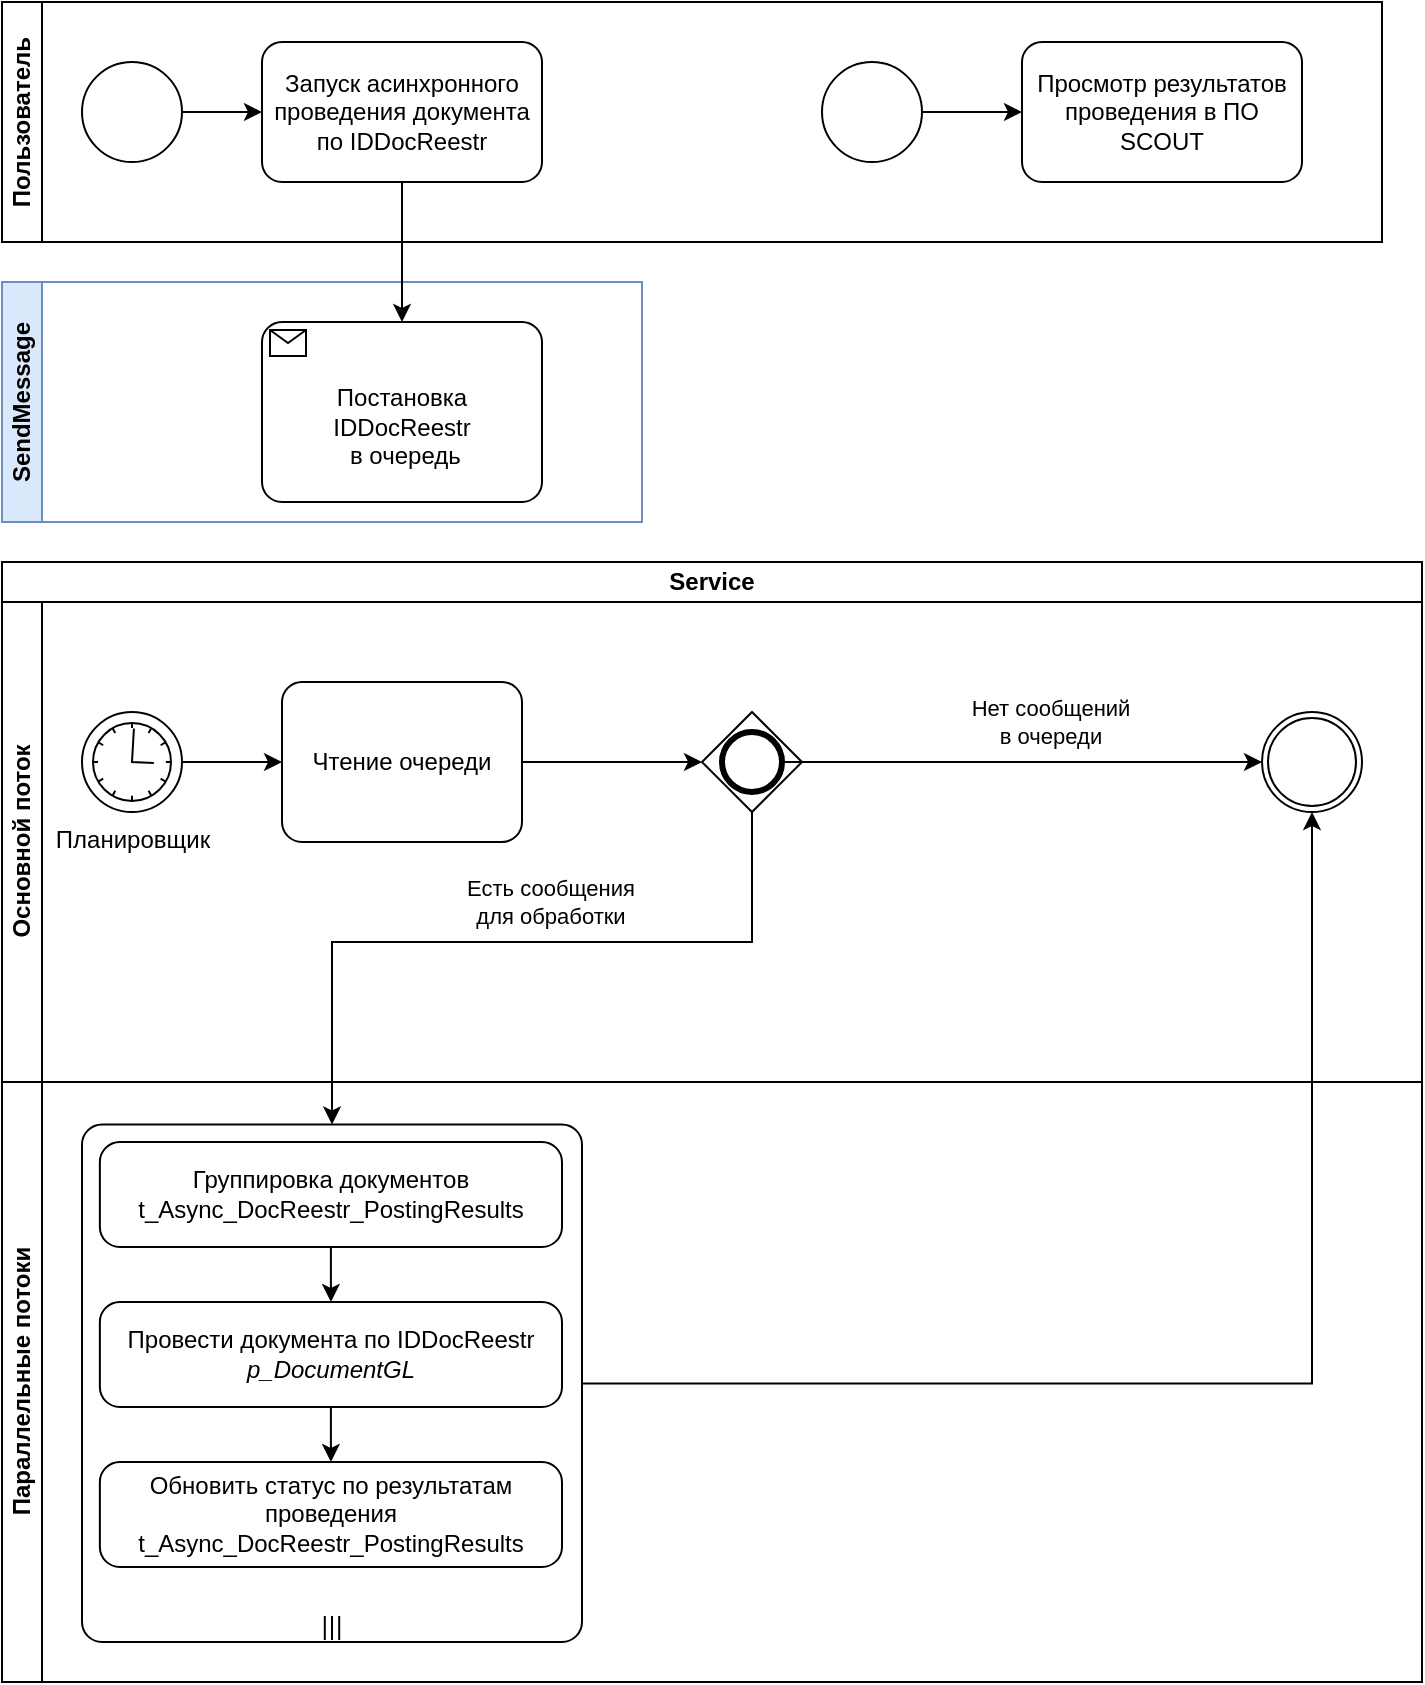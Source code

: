 <mxfile version="21.6.2" type="github" pages="2">
  <diagram id="NW82Yb8lo8uIPGSzrrqR" name="Stand alone system service">
    <mxGraphModel dx="1195" dy="663" grid="1" gridSize="10" guides="1" tooltips="1" connect="1" arrows="1" fold="1" page="1" pageScale="1" pageWidth="850" pageHeight="1100" math="0" shadow="0">
      <root>
        <mxCell id="0" />
        <mxCell id="1" parent="0" />
        <mxCell id="TpWDd9Q6oJiw9YrBC5TO-1" value="Пользователь" style="swimlane;startSize=20;horizontal=0;html=1;whiteSpace=wrap;" vertex="1" parent="1">
          <mxGeometry x="40" y="40" width="690" height="120" as="geometry" />
        </mxCell>
        <mxCell id="TpWDd9Q6oJiw9YrBC5TO-2" value="" style="points=[[0.145,0.145,0],[0.5,0,0],[0.855,0.145,0],[1,0.5,0],[0.855,0.855,0],[0.5,1,0],[0.145,0.855,0],[0,0.5,0]];shape=mxgraph.bpmn.event;html=1;verticalLabelPosition=bottom;labelBackgroundColor=#ffffff;verticalAlign=top;align=center;perimeter=ellipsePerimeter;outlineConnect=0;aspect=fixed;outline=standard;symbol=general;" vertex="1" parent="TpWDd9Q6oJiw9YrBC5TO-1">
          <mxGeometry x="40" y="30" width="50" height="50" as="geometry" />
        </mxCell>
        <mxCell id="TpWDd9Q6oJiw9YrBC5TO-3" value="Запуск асинхронного проведения документа&lt;br&gt;по IDDocReestr" style="points=[[0.25,0,0],[0.5,0,0],[0.75,0,0],[1,0.25,0],[1,0.5,0],[1,0.75,0],[0.75,1,0],[0.5,1,0],[0.25,1,0],[0,0.75,0],[0,0.5,0],[0,0.25,0]];shape=mxgraph.bpmn.task;whiteSpace=wrap;rectStyle=rounded;size=10;html=1;container=1;expand=0;collapsible=0;taskMarker=abstract;" vertex="1" parent="TpWDd9Q6oJiw9YrBC5TO-1">
          <mxGeometry x="130" y="20" width="140" height="70" as="geometry" />
        </mxCell>
        <mxCell id="TpWDd9Q6oJiw9YrBC5TO-4" style="edgeStyle=orthogonalEdgeStyle;rounded=0;orthogonalLoop=1;jettySize=auto;html=1;entryX=0;entryY=0.5;entryDx=0;entryDy=0;entryPerimeter=0;" edge="1" parent="TpWDd9Q6oJiw9YrBC5TO-1" source="TpWDd9Q6oJiw9YrBC5TO-2" target="TpWDd9Q6oJiw9YrBC5TO-3">
          <mxGeometry relative="1" as="geometry" />
        </mxCell>
        <mxCell id="TpWDd9Q6oJiw9YrBC5TO-5" style="edgeStyle=orthogonalEdgeStyle;rounded=0;orthogonalLoop=1;jettySize=auto;html=1;" edge="1" parent="TpWDd9Q6oJiw9YrBC5TO-1" source="TpWDd9Q6oJiw9YrBC5TO-6" target="TpWDd9Q6oJiw9YrBC5TO-7">
          <mxGeometry relative="1" as="geometry" />
        </mxCell>
        <mxCell id="TpWDd9Q6oJiw9YrBC5TO-6" value="" style="points=[[0.145,0.145,0],[0.5,0,0],[0.855,0.145,0],[1,0.5,0],[0.855,0.855,0],[0.5,1,0],[0.145,0.855,0],[0,0.5,0]];shape=mxgraph.bpmn.event;html=1;verticalLabelPosition=bottom;labelBackgroundColor=#ffffff;verticalAlign=top;align=center;perimeter=ellipsePerimeter;outlineConnect=0;aspect=fixed;outline=standard;symbol=general;" vertex="1" parent="TpWDd9Q6oJiw9YrBC5TO-1">
          <mxGeometry x="410" y="30" width="50" height="50" as="geometry" />
        </mxCell>
        <mxCell id="TpWDd9Q6oJiw9YrBC5TO-7" value="Просмотр результатов проведения в ПО SCOUT" style="points=[[0.25,0,0],[0.5,0,0],[0.75,0,0],[1,0.25,0],[1,0.5,0],[1,0.75,0],[0.75,1,0],[0.5,1,0],[0.25,1,0],[0,0.75,0],[0,0.5,0],[0,0.25,0]];shape=mxgraph.bpmn.task;whiteSpace=wrap;rectStyle=rounded;size=10;html=1;container=1;expand=0;collapsible=0;taskMarker=abstract;" vertex="1" parent="TpWDd9Q6oJiw9YrBC5TO-1">
          <mxGeometry x="510" y="20" width="140" height="70" as="geometry" />
        </mxCell>
        <mxCell id="TpWDd9Q6oJiw9YrBC5TO-8" value="SendMessage" style="swimlane;startSize=20;horizontal=0;html=1;whiteSpace=wrap;fillColor=#dae8fc;strokeColor=#6c8ebf;" vertex="1" parent="1">
          <mxGeometry x="40" y="180" width="320" height="120" as="geometry" />
        </mxCell>
        <mxCell id="TpWDd9Q6oJiw9YrBC5TO-9" value="&lt;br&gt;Постановка&lt;br&gt;IDDocReestr&lt;br&gt;&amp;nbsp;в очередь" style="points=[[0.25,0,0],[0.5,0,0],[0.75,0,0],[1,0.25,0],[1,0.5,0],[1,0.75,0],[0.75,1,0],[0.5,1,0],[0.25,1,0],[0,0.75,0],[0,0.5,0],[0,0.25,0]];shape=mxgraph.bpmn.task;whiteSpace=wrap;rectStyle=rounded;size=10;html=1;container=1;expand=0;collapsible=0;taskMarker=receive;" vertex="1" parent="TpWDd9Q6oJiw9YrBC5TO-8">
          <mxGeometry x="130" y="20" width="140" height="90" as="geometry" />
        </mxCell>
        <mxCell id="TpWDd9Q6oJiw9YrBC5TO-10" style="edgeStyle=orthogonalEdgeStyle;rounded=0;orthogonalLoop=1;jettySize=auto;html=1;" edge="1" parent="1" source="TpWDd9Q6oJiw9YrBC5TO-3" target="TpWDd9Q6oJiw9YrBC5TO-9">
          <mxGeometry relative="1" as="geometry" />
        </mxCell>
        <mxCell id="ihOgxTLWPpydT3B-3XMP-1" value="Service" style="swimlane;html=1;childLayout=stackLayout;resizeParent=1;resizeParentMax=0;horizontal=1;startSize=20;horizontalStack=0;whiteSpace=wrap;" vertex="1" parent="1">
          <mxGeometry x="40" y="320" width="710" height="560" as="geometry" />
        </mxCell>
        <mxCell id="ihOgxTLWPpydT3B-3XMP-2" value="Основной поток" style="swimlane;html=1;startSize=20;horizontal=0;" vertex="1" parent="ihOgxTLWPpydT3B-3XMP-1">
          <mxGeometry y="20" width="710" height="240" as="geometry" />
        </mxCell>
        <mxCell id="sJ3FZOWGZ5J9foTturGN-43" style="edgeStyle=orthogonalEdgeStyle;rounded=0;orthogonalLoop=1;jettySize=auto;html=1;" edge="1" parent="ihOgxTLWPpydT3B-3XMP-2" source="5k3Ovl3KZAPvR6B6kmBa-1" target="sJ3FZOWGZ5J9foTturGN-23">
          <mxGeometry relative="1" as="geometry" />
        </mxCell>
        <mxCell id="5k3Ovl3KZAPvR6B6kmBa-1" value="Планировщик" style="points=[[0.145,0.145,0],[0.5,0,0],[0.855,0.145,0],[1,0.5,0],[0.855,0.855,0],[0.5,1,0],[0.145,0.855,0],[0,0.5,0]];shape=mxgraph.bpmn.event;html=1;verticalLabelPosition=bottom;labelBackgroundColor=#ffffff;verticalAlign=top;align=center;perimeter=ellipsePerimeter;outlineConnect=0;aspect=fixed;outline=standard;symbol=timer;" vertex="1" parent="ihOgxTLWPpydT3B-3XMP-2">
          <mxGeometry x="40" y="55" width="50" height="50" as="geometry" />
        </mxCell>
        <mxCell id="sJ3FZOWGZ5J9foTturGN-23" value="Чтение очереди" style="points=[[0.25,0,0],[0.5,0,0],[0.75,0,0],[1,0.25,0],[1,0.5,0],[1,0.75,0],[0.75,1,0],[0.5,1,0],[0.25,1,0],[0,0.75,0],[0,0.5,0],[0,0.25,0]];shape=mxgraph.bpmn.task;whiteSpace=wrap;rectStyle=rounded;size=10;html=1;container=1;expand=0;collapsible=0;taskMarker=abstract;" vertex="1" parent="ihOgxTLWPpydT3B-3XMP-2">
          <mxGeometry x="140" y="40" width="120" height="80" as="geometry" />
        </mxCell>
        <mxCell id="sJ3FZOWGZ5J9foTturGN-30" value="" style="points=[[0.25,0.25,0],[0.5,0,0],[0.75,0.25,0],[1,0.5,0],[0.75,0.75,0],[0.5,1,0],[0.25,0.75,0],[0,0.5,0]];shape=mxgraph.bpmn.gateway2;html=1;verticalLabelPosition=bottom;labelBackgroundColor=#ffffff;verticalAlign=top;align=center;perimeter=rhombusPerimeter;outlineConnect=0;outline=end;symbol=general;" vertex="1" parent="ihOgxTLWPpydT3B-3XMP-2">
          <mxGeometry x="350" y="55" width="50" height="50" as="geometry" />
        </mxCell>
        <mxCell id="sJ3FZOWGZ5J9foTturGN-22" style="edgeStyle=orthogonalEdgeStyle;rounded=0;orthogonalLoop=1;jettySize=auto;html=1;entryX=0;entryY=0.5;entryDx=0;entryDy=0;entryPerimeter=0;" edge="1" parent="ihOgxTLWPpydT3B-3XMP-2" source="sJ3FZOWGZ5J9foTturGN-23" target="sJ3FZOWGZ5J9foTturGN-30">
          <mxGeometry relative="1" as="geometry" />
        </mxCell>
        <mxCell id="sJ3FZOWGZ5J9foTturGN-38" value="" style="points=[[0.145,0.145,0],[0.5,0,0],[0.855,0.145,0],[1,0.5,0],[0.855,0.855,0],[0.5,1,0],[0.145,0.855,0],[0,0.5,0]];shape=mxgraph.bpmn.event;html=1;verticalLabelPosition=bottom;labelBackgroundColor=#ffffff;verticalAlign=top;align=center;perimeter=ellipsePerimeter;outlineConnect=0;aspect=fixed;outline=throwing;symbol=general;" vertex="1" parent="ihOgxTLWPpydT3B-3XMP-2">
          <mxGeometry x="630" y="55" width="50" height="50" as="geometry" />
        </mxCell>
        <mxCell id="sJ3FZOWGZ5J9foTturGN-28" style="edgeStyle=orthogonalEdgeStyle;rounded=0;orthogonalLoop=1;jettySize=auto;html=1;exitX=1;exitY=0.5;exitDx=0;exitDy=0;exitPerimeter=0;entryX=0;entryY=0.5;entryDx=0;entryDy=0;entryPerimeter=0;" edge="1" parent="ihOgxTLWPpydT3B-3XMP-2" source="sJ3FZOWGZ5J9foTturGN-30" target="sJ3FZOWGZ5J9foTturGN-38">
          <mxGeometry relative="1" as="geometry">
            <mxPoint x="325" y="195" as="targetPoint" />
            <Array as="points">
              <mxPoint x="390" y="80" />
              <mxPoint x="390" y="80" />
            </Array>
          </mxGeometry>
        </mxCell>
        <mxCell id="sJ3FZOWGZ5J9foTturGN-29" value="Нет сообщений&lt;br&gt;в очереди" style="edgeLabel;html=1;align=center;verticalAlign=middle;resizable=0;points=[];" vertex="1" connectable="0" parent="sJ3FZOWGZ5J9foTturGN-28">
          <mxGeometry x="0.222" relative="1" as="geometry">
            <mxPoint x="-9" y="-20" as="offset" />
          </mxGeometry>
        </mxCell>
        <mxCell id="ihOgxTLWPpydT3B-3XMP-3" value="Параллельные потоки" style="swimlane;html=1;startSize=20;horizontal=0;" vertex="1" parent="ihOgxTLWPpydT3B-3XMP-1">
          <mxGeometry y="260" width="710" height="300" as="geometry" />
        </mxCell>
        <mxCell id="sJ3FZOWGZ5J9foTturGN-52" value="" style="points=[[0.25,0,0],[0.5,0,0],[0.75,0,0],[1,0.25,0],[1,0.5,0],[1,0.75,0],[0.75,1,0],[0.5,1,0],[0.25,1,0],[0,0.75,0],[0,0.5,0],[0,0.25,0]];shape=mxgraph.bpmn.task;whiteSpace=wrap;rectStyle=rounded;size=10;html=1;container=1;expand=0;collapsible=0;taskMarker=abstract;isLoopMultiParallel=1;" vertex="1" parent="ihOgxTLWPpydT3B-3XMP-3">
          <mxGeometry x="40" y="21.25" width="250" height="258.75" as="geometry" />
        </mxCell>
        <mxCell id="sJ3FZOWGZ5J9foTturGN-46" value="Группировка документов&lt;br&gt;t_Async_DocReestr_PostingResults" style="points=[[0.25,0,0],[0.5,0,0],[0.75,0,0],[1,0.25,0],[1,0.5,0],[1,0.75,0],[0.75,1,0],[0.5,1,0],[0.25,1,0],[0,0.75,0],[0,0.5,0],[0,0.25,0]];shape=mxgraph.bpmn.task;whiteSpace=wrap;rectStyle=rounded;size=10;html=1;container=1;expand=0;collapsible=0;taskMarker=abstract;" vertex="1" parent="sJ3FZOWGZ5J9foTturGN-52">
          <mxGeometry x="8.93" y="8.75" width="231.07" height="52.5" as="geometry" />
        </mxCell>
        <mxCell id="sJ3FZOWGZ5J9foTturGN-47" value="Провести документа по IDDocReestr&lt;br&gt;&lt;i&gt;p_DocumentGL&lt;/i&gt;" style="points=[[0.25,0,0],[0.5,0,0],[0.75,0,0],[1,0.25,0],[1,0.5,0],[1,0.75,0],[0.75,1,0],[0.5,1,0],[0.25,1,0],[0,0.75,0],[0,0.5,0],[0,0.25,0]];shape=mxgraph.bpmn.task;whiteSpace=wrap;rectStyle=rounded;size=10;html=1;container=1;expand=0;collapsible=0;taskMarker=abstract;" vertex="1" parent="sJ3FZOWGZ5J9foTturGN-52">
          <mxGeometry x="8.93" y="88.75" width="231.07" height="52.5" as="geometry" />
        </mxCell>
        <mxCell id="sJ3FZOWGZ5J9foTturGN-48" style="edgeStyle=orthogonalEdgeStyle;rounded=0;orthogonalLoop=1;jettySize=auto;html=1;entryX=0.5;entryY=0;entryDx=0;entryDy=0;entryPerimeter=0;" edge="1" parent="sJ3FZOWGZ5J9foTturGN-52" source="sJ3FZOWGZ5J9foTturGN-46" target="sJ3FZOWGZ5J9foTturGN-47">
          <mxGeometry relative="1" as="geometry" />
        </mxCell>
        <mxCell id="sJ3FZOWGZ5J9foTturGN-49" value="Обновить статус по результатам проведения t_Async_DocReestr_PostingResults" style="points=[[0.25,0,0],[0.5,0,0],[0.75,0,0],[1,0.25,0],[1,0.5,0],[1,0.75,0],[0.75,1,0],[0.5,1,0],[0.25,1,0],[0,0.75,0],[0,0.5,0],[0,0.25,0]];shape=mxgraph.bpmn.task;whiteSpace=wrap;rectStyle=rounded;size=10;html=1;container=1;expand=0;collapsible=0;taskMarker=abstract;" vertex="1" parent="sJ3FZOWGZ5J9foTturGN-52">
          <mxGeometry x="8.93" y="168.75" width="231.07" height="52.5" as="geometry" />
        </mxCell>
        <mxCell id="sJ3FZOWGZ5J9foTturGN-50" style="edgeStyle=orthogonalEdgeStyle;rounded=0;orthogonalLoop=1;jettySize=auto;html=1;" edge="1" parent="sJ3FZOWGZ5J9foTturGN-52" source="sJ3FZOWGZ5J9foTturGN-47" target="sJ3FZOWGZ5J9foTturGN-49">
          <mxGeometry relative="1" as="geometry" />
        </mxCell>
        <mxCell id="sJ3FZOWGZ5J9foTturGN-26" style="edgeStyle=orthogonalEdgeStyle;rounded=0;orthogonalLoop=1;jettySize=auto;html=1;exitX=0.5;exitY=1;exitDx=0;exitDy=0;exitPerimeter=0;entryX=0.5;entryY=0;entryDx=0;entryDy=0;entryPerimeter=0;" edge="1" parent="ihOgxTLWPpydT3B-3XMP-1" source="sJ3FZOWGZ5J9foTturGN-30" target="sJ3FZOWGZ5J9foTturGN-52">
          <mxGeometry relative="1" as="geometry">
            <mxPoint x="390" y="115" as="sourcePoint" />
            <mxPoint x="340.0" y="200.034" as="targetPoint" />
            <Array as="points">
              <mxPoint x="375" y="190" />
              <mxPoint x="165" y="190" />
            </Array>
          </mxGeometry>
        </mxCell>
        <mxCell id="sJ3FZOWGZ5J9foTturGN-27" value="Есть сообщения&lt;br&gt;для обработки" style="edgeLabel;html=1;align=center;verticalAlign=middle;resizable=0;points=[];" vertex="1" connectable="0" parent="sJ3FZOWGZ5J9foTturGN-26">
          <mxGeometry x="-0.46" y="3" relative="1" as="geometry">
            <mxPoint x="-67" y="-23" as="offset" />
          </mxGeometry>
        </mxCell>
        <mxCell id="sJ3FZOWGZ5J9foTturGN-54" style="edgeStyle=orthogonalEdgeStyle;rounded=0;orthogonalLoop=1;jettySize=auto;html=1;" edge="1" parent="ihOgxTLWPpydT3B-3XMP-1" source="sJ3FZOWGZ5J9foTturGN-52" target="sJ3FZOWGZ5J9foTturGN-38">
          <mxGeometry relative="1" as="geometry" />
        </mxCell>
      </root>
    </mxGraphModel>
  </diagram>
  <diagram name="Service Broker one queue" id="dTzd0b9WJNJ9mMKjrLkf">
    <mxGraphModel dx="1195" dy="263" grid="1" gridSize="10" guides="1" tooltips="1" connect="1" arrows="1" fold="1" page="0" pageScale="1" pageWidth="850" pageHeight="1100" math="0" shadow="0">
      <root>
        <mxCell id="0" />
        <mxCell id="1" parent="0" />
        <mxCell id="ofMcQzHs0EKGXhN8fsgD-15" value="ServiceBroker" style="swimlane;html=1;childLayout=stackLayout;resizeParent=1;resizeParentMax=0;horizontal=1;startSize=20;horizontalStack=0;whiteSpace=wrap;" parent="1" vertex="1">
          <mxGeometry x="70" y="980" width="840" height="880" as="geometry" />
        </mxCell>
        <mxCell id="ofMcQzHs0EKGXhN8fsgD-16" value="TargetService" style="swimlane;html=1;startSize=20;horizontal=0;" parent="ofMcQzHs0EKGXhN8fsgD-15" vertex="1">
          <mxGeometry y="20" width="840" height="520" as="geometry">
            <mxRectangle y="20" width="840" height="30" as="alternateBounds" />
          </mxGeometry>
        </mxCell>
        <mxCell id="ofMcQzHs0EKGXhN8fsgD-45" value="Launcher" style="swimlane;startSize=20;horizontal=0;html=1;whiteSpace=wrap;fillColor=#dae8fc;strokeColor=#6c8ebf;" parent="ofMcQzHs0EKGXhN8fsgD-16" vertex="1">
          <mxGeometry x="130" y="10" width="620" height="480" as="geometry">
            <mxRectangle x="130" y="10" width="40" height="80" as="alternateBounds" />
          </mxGeometry>
        </mxCell>
        <mxCell id="ofMcQzHs0EKGXhN8fsgD-47" style="edgeStyle=orthogonalEdgeStyle;rounded=0;orthogonalLoop=1;jettySize=auto;html=1;entryX=0;entryY=0.5;entryDx=0;entryDy=0;entryPerimeter=0;" parent="ofMcQzHs0EKGXhN8fsgD-45" source="ofMcQzHs0EKGXhN8fsgD-42" target="ofMcQzHs0EKGXhN8fsgD-46" edge="1">
          <mxGeometry relative="1" as="geometry" />
        </mxCell>
        <mxCell id="ofMcQzHs0EKGXhN8fsgD-42" value="Чтение сообщения из очереди TargetQueue" style="points=[[0.25,0,0],[0.5,0,0],[0.75,0,0],[1,0.25,0],[1,0.5,0],[1,0.75,0],[0.75,1,0],[0.5,1,0],[0.25,1,0],[0,0.75,0],[0,0.5,0],[0,0.25,0]];shape=mxgraph.bpmn.task;whiteSpace=wrap;rectStyle=rounded;size=10;html=1;container=1;expand=0;collapsible=0;taskMarker=abstract;" parent="ofMcQzHs0EKGXhN8fsgD-45" vertex="1">
          <mxGeometry x="40" y="55" width="120" height="80" as="geometry" />
        </mxCell>
        <mxCell id="ofMcQzHs0EKGXhN8fsgD-52" style="edgeStyle=orthogonalEdgeStyle;rounded=0;orthogonalLoop=1;jettySize=auto;html=1;entryX=0;entryY=0.5;entryDx=0;entryDy=0;entryPerimeter=0;exitX=0.5;exitY=0;exitDx=0;exitDy=0;exitPerimeter=0;" parent="ofMcQzHs0EKGXhN8fsgD-45" source="ofMcQzHs0EKGXhN8fsgD-46" target="ofMcQzHs0EKGXhN8fsgD-51" edge="1">
          <mxGeometry relative="1" as="geometry" />
        </mxCell>
        <mxCell id="ofMcQzHs0EKGXhN8fsgD-53" value="EndDialog" style="edgeLabel;html=1;align=center;verticalAlign=middle;resizable=0;points=[];" parent="ofMcQzHs0EKGXhN8fsgD-52" vertex="1" connectable="0">
          <mxGeometry x="-0.225" y="2" relative="1" as="geometry">
            <mxPoint x="24" y="-7" as="offset" />
          </mxGeometry>
        </mxCell>
        <mxCell id="ofMcQzHs0EKGXhN8fsgD-69" style="edgeStyle=orthogonalEdgeStyle;rounded=0;orthogonalLoop=1;jettySize=auto;html=1;entryX=0;entryY=0.5;entryDx=0;entryDy=0;entryPerimeter=0;exitX=1;exitY=0.5;exitDx=0;exitDy=0;exitPerimeter=0;" parent="ofMcQzHs0EKGXhN8fsgD-45" source="ofMcQzHs0EKGXhN8fsgD-46" target="ofMcQzHs0EKGXhN8fsgD-68" edge="1">
          <mxGeometry relative="1" as="geometry">
            <mxPoint x="310" y="107.5" as="sourcePoint" />
          </mxGeometry>
        </mxCell>
        <mxCell id="ofMcQzHs0EKGXhN8fsgD-70" value="RequestMessage" style="edgeLabel;html=1;align=center;verticalAlign=middle;resizable=0;points=[];" parent="ofMcQzHs0EKGXhN8fsgD-69" vertex="1" connectable="0">
          <mxGeometry x="-0.46" y="3" relative="1" as="geometry">
            <mxPoint x="25" y="-11" as="offset" />
          </mxGeometry>
        </mxCell>
        <mxCell id="ofMcQzHs0EKGXhN8fsgD-77" style="edgeStyle=orthogonalEdgeStyle;rounded=0;orthogonalLoop=1;jettySize=auto;html=1;exitX=0.5;exitY=1;exitDx=0;exitDy=0;exitPerimeter=0;entryX=0.5;entryY=0;entryDx=0;entryDy=0;entryPerimeter=0;" parent="ofMcQzHs0EKGXhN8fsgD-45" source="ofMcQzHs0EKGXhN8fsgD-46" target="ofMcQzHs0EKGXhN8fsgD-79" edge="1">
          <mxGeometry relative="1" as="geometry">
            <mxPoint x="245" y="207.5" as="targetPoint" />
          </mxGeometry>
        </mxCell>
        <mxCell id="ofMcQzHs0EKGXhN8fsgD-78" value="Нет сообщений&lt;br&gt;в очереди" style="edgeLabel;html=1;align=center;verticalAlign=middle;resizable=0;points=[];" parent="ofMcQzHs0EKGXhN8fsgD-77" vertex="1" connectable="0">
          <mxGeometry x="0.222" relative="1" as="geometry">
            <mxPoint x="45" y="-10" as="offset" />
          </mxGeometry>
        </mxCell>
        <mxCell id="ofMcQzHs0EKGXhN8fsgD-46" value="" style="points=[[0.25,0.25,0],[0.5,0,0],[0.75,0.25,0],[1,0.5,0],[0.75,0.75,0],[0.5,1,0],[0.25,0.75,0],[0,0.5,0]];shape=mxgraph.bpmn.gateway2;html=1;verticalLabelPosition=bottom;labelBackgroundColor=#ffffff;verticalAlign=top;align=center;perimeter=rhombusPerimeter;outlineConnect=0;outline=end;symbol=general;" parent="ofMcQzHs0EKGXhN8fsgD-45" vertex="1">
          <mxGeometry x="220" y="70" width="50" height="50" as="geometry" />
        </mxCell>
        <mxCell id="ofMcQzHs0EKGXhN8fsgD-110" style="edgeStyle=orthogonalEdgeStyle;rounded=0;orthogonalLoop=1;jettySize=auto;html=1;entryX=0.5;entryY=0;entryDx=0;entryDy=0;entryPerimeter=0;exitX=1;exitY=0.25;exitDx=0;exitDy=0;exitPerimeter=0;" parent="ofMcQzHs0EKGXhN8fsgD-45" source="ofMcQzHs0EKGXhN8fsgD-51" target="ofMcQzHs0EKGXhN8fsgD-42" edge="1">
          <mxGeometry relative="1" as="geometry">
            <Array as="points">
              <mxPoint x="520" y="41" />
              <mxPoint x="520" y="10" />
              <mxPoint x="100" y="10" />
            </Array>
          </mxGeometry>
        </mxCell>
        <mxCell id="ofMcQzHs0EKGXhN8fsgD-51" value="Завершить диалог" style="points=[[0.25,0,0],[0.5,0,0],[0.75,0,0],[1,0.25,0],[1,0.5,0],[1,0.75,0],[0.75,1,0],[0.5,1,0],[0.25,1,0],[0,0.75,0],[0,0.5,0],[0,0.25,0]];shape=mxgraph.bpmn.task;whiteSpace=wrap;rectStyle=rounded;size=10;html=1;container=1;expand=0;collapsible=0;taskMarker=abstract;" parent="ofMcQzHs0EKGXhN8fsgD-45" vertex="1">
          <mxGeometry x="370" y="32.5" width="120" height="35" as="geometry" />
        </mxCell>
        <mxCell id="ofMcQzHs0EKGXhN8fsgD-72" style="edgeStyle=orthogonalEdgeStyle;rounded=0;orthogonalLoop=1;jettySize=auto;html=1;entryX=0.511;entryY=0.027;entryDx=0;entryDy=0;entryPerimeter=0;" parent="ofMcQzHs0EKGXhN8fsgD-45" source="ofMcQzHs0EKGXhN8fsgD-68" target="ofMcQzHs0EKGXhN8fsgD-71" edge="1">
          <mxGeometry relative="1" as="geometry">
            <Array as="points">
              <mxPoint x="465" y="120" />
              <mxPoint x="455" y="120" />
            </Array>
          </mxGeometry>
        </mxCell>
        <mxCell id="ofMcQzHs0EKGXhN8fsgD-68" value="Завершить диалог" style="points=[[0.25,0,0],[0.5,0,0],[0.75,0,0],[1,0.25,0],[1,0.5,0],[1,0.75,0],[0.75,1,0],[0.5,1,0],[0.25,1,0],[0,0.75,0],[0,0.5,0],[0,0.25,0]];shape=mxgraph.bpmn.task;whiteSpace=wrap;rectStyle=rounded;size=10;html=1;container=1;expand=0;collapsible=0;taskMarker=abstract;" parent="ofMcQzHs0EKGXhN8fsgD-45" vertex="1">
          <mxGeometry x="370" y="77.5" width="190" height="35" as="geometry" />
        </mxCell>
        <mxCell id="ofMcQzHs0EKGXhN8fsgD-75" style="edgeStyle=orthogonalEdgeStyle;rounded=0;orthogonalLoop=1;jettySize=auto;html=1;entryX=0.5;entryY=0;entryDx=0;entryDy=0;entryPerimeter=0;" parent="ofMcQzHs0EKGXhN8fsgD-45" source="ofMcQzHs0EKGXhN8fsgD-71" target="ofMcQzHs0EKGXhN8fsgD-74" edge="1">
          <mxGeometry relative="1" as="geometry" />
        </mxCell>
        <mxCell id="ofMcQzHs0EKGXhN8fsgD-71" value="Записать принятое сообщение в t_Async_DocReestr_PostingResults" style="points=[[0.25,0,0],[0.5,0,0],[0.75,0,0],[1,0.25,0],[1,0.5,0],[1,0.75,0],[0.75,1,0],[0.5,1,0],[0.25,1,0],[0,0.75,0],[0,0.5,0],[0,0.25,0]];shape=mxgraph.bpmn.task;whiteSpace=wrap;rectStyle=rounded;size=10;html=1;container=1;expand=0;collapsible=0;taskMarker=abstract;" parent="ofMcQzHs0EKGXhN8fsgD-45" vertex="1">
          <mxGeometry x="345" y="135" width="215" height="52.5" as="geometry" />
        </mxCell>
        <mxCell id="ofMcQzHs0EKGXhN8fsgD-142" style="edgeStyle=orthogonalEdgeStyle;rounded=0;orthogonalLoop=1;jettySize=auto;html=1;" parent="ofMcQzHs0EKGXhN8fsgD-45" source="ofMcQzHs0EKGXhN8fsgD-74" target="ofMcQzHs0EKGXhN8fsgD-141" edge="1">
          <mxGeometry relative="1" as="geometry" />
        </mxCell>
        <mxCell id="ofMcQzHs0EKGXhN8fsgD-74" value="Провести документ по IDDocReestr&lt;br&gt;&lt;i&gt;p_DocumentGL&lt;/i&gt;" style="points=[[0.25,0,0],[0.5,0,0],[0.75,0,0],[1,0.25,0],[1,0.5,0],[1,0.75,0],[0.75,1,0],[0.5,1,0],[0.25,1,0],[0,0.75,0],[0,0.5,0],[0,0.25,0]];shape=mxgraph.bpmn.task;whiteSpace=wrap;rectStyle=rounded;size=10;html=1;container=1;expand=0;collapsible=0;taskMarker=abstract;" parent="ofMcQzHs0EKGXhN8fsgD-45" vertex="1">
          <mxGeometry x="345" y="207.5" width="215" height="52.5" as="geometry" />
        </mxCell>
        <mxCell id="ofMcQzHs0EKGXhN8fsgD-79" value="" style="points=[[0.145,0.145,0],[0.5,0,0],[0.855,0.145,0],[1,0.5,0],[0.855,0.855,0],[0.5,1,0],[0.145,0.855,0],[0,0.5,0]];shape=mxgraph.bpmn.event;html=1;verticalLabelPosition=bottom;labelBackgroundColor=#ffffff;verticalAlign=top;align=center;perimeter=ellipsePerimeter;outlineConnect=0;aspect=fixed;outline=throwing;symbol=general;" parent="ofMcQzHs0EKGXhN8fsgD-45" vertex="1">
          <mxGeometry x="220" y="208.75" width="50" height="50" as="geometry" />
        </mxCell>
        <mxCell id="ofMcQzHs0EKGXhN8fsgD-109" style="edgeStyle=orthogonalEdgeStyle;rounded=0;orthogonalLoop=1;jettySize=auto;html=1;entryX=0.5;entryY=1;entryDx=0;entryDy=0;entryPerimeter=0;" parent="ofMcQzHs0EKGXhN8fsgD-45" source="ofMcQzHs0EKGXhN8fsgD-106" target="ofMcQzHs0EKGXhN8fsgD-42" edge="1">
          <mxGeometry relative="1" as="geometry" />
        </mxCell>
        <mxCell id="ofMcQzHs0EKGXhN8fsgD-106" value="&lt;br&gt;Отправка сообщения ReplyMessage с результатом проведения&lt;br&gt;в очередь InitiatorQueue" style="points=[[0.25,0,0],[0.5,0,0],[0.75,0,0],[1,0.25,0],[1,0.5,0],[1,0.75,0],[0.75,1,0],[0.5,1,0],[0.25,1,0],[0,0.75,0],[0,0.5,0],[0,0.25,0]];shape=mxgraph.bpmn.task;whiteSpace=wrap;rectStyle=rounded;size=10;html=1;container=1;expand=0;collapsible=0;taskMarker=receive;" parent="ofMcQzHs0EKGXhN8fsgD-45" vertex="1">
          <mxGeometry x="342.5" y="370" width="217.5" height="80" as="geometry" />
        </mxCell>
        <mxCell id="ofMcQzHs0EKGXhN8fsgD-143" style="edgeStyle=orthogonalEdgeStyle;rounded=0;orthogonalLoop=1;jettySize=auto;html=1;entryX=0.5;entryY=0;entryDx=0;entryDy=0;entryPerimeter=0;" parent="ofMcQzHs0EKGXhN8fsgD-45" source="ofMcQzHs0EKGXhN8fsgD-141" target="ofMcQzHs0EKGXhN8fsgD-106" edge="1">
          <mxGeometry relative="1" as="geometry" />
        </mxCell>
        <mxCell id="ofMcQzHs0EKGXhN8fsgD-141" value="Обновить статус по результатам проведения t_Async_DocReestr_PostingResults" style="points=[[0.25,0,0],[0.5,0,0],[0.75,0,0],[1,0.25,0],[1,0.5,0],[1,0.75,0],[0.75,1,0],[0.5,1,0],[0.25,1,0],[0,0.75,0],[0,0.5,0],[0,0.25,0]];shape=mxgraph.bpmn.task;whiteSpace=wrap;rectStyle=rounded;size=10;html=1;container=1;expand=0;collapsible=0;taskMarker=abstract;" parent="ofMcQzHs0EKGXhN8fsgD-45" vertex="1">
          <mxGeometry x="345" y="290" width="215" height="52.5" as="geometry" />
        </mxCell>
        <mxCell id="ofMcQzHs0EKGXhN8fsgD-91" style="edgeStyle=orthogonalEdgeStyle;rounded=0;orthogonalLoop=1;jettySize=auto;html=1;" parent="ofMcQzHs0EKGXhN8fsgD-16" source="ofMcQzHs0EKGXhN8fsgD-88" target="ofMcQzHs0EKGXhN8fsgD-42" edge="1">
          <mxGeometry relative="1" as="geometry" />
        </mxCell>
        <mxCell id="ofMcQzHs0EKGXhN8fsgD-88" value="" style="points=[[0.145,0.145,0],[0.5,0,0],[0.855,0.145,0],[1,0.5,0],[0.855,0.855,0],[0.5,1,0],[0.145,0.855,0],[0,0.5,0]];shape=mxgraph.bpmn.event;html=1;verticalLabelPosition=bottom;labelBackgroundColor=#ffffff;verticalAlign=top;align=center;perimeter=ellipsePerimeter;outlineConnect=0;aspect=fixed;outline=standard;symbol=message;" parent="ofMcQzHs0EKGXhN8fsgD-16" vertex="1">
          <mxGeometry x="50" y="80" width="50" height="50" as="geometry" />
        </mxCell>
        <mxCell id="ofMcQzHs0EKGXhN8fsgD-20" value="InitiatorService" style="swimlane;html=1;startSize=20;horizontal=0;" parent="ofMcQzHs0EKGXhN8fsgD-15" vertex="1">
          <mxGeometry y="540" width="840" height="340" as="geometry" />
        </mxCell>
        <mxCell id="ofMcQzHs0EKGXhN8fsgD-86" value="ResultManager" style="swimlane;startSize=20;horizontal=0;html=1;whiteSpace=wrap;fillColor=#dae8fc;strokeColor=#6c8ebf;" parent="ofMcQzHs0EKGXhN8fsgD-20" vertex="1">
          <mxGeometry x="130" y="20" width="620" height="290" as="geometry" />
        </mxCell>
        <mxCell id="ofMcQzHs0EKGXhN8fsgD-131" style="edgeStyle=orthogonalEdgeStyle;rounded=0;orthogonalLoop=1;jettySize=auto;html=1;" parent="ofMcQzHs0EKGXhN8fsgD-86" source="ofMcQzHs0EKGXhN8fsgD-105" target="ofMcQzHs0EKGXhN8fsgD-127" edge="1">
          <mxGeometry relative="1" as="geometry" />
        </mxCell>
        <mxCell id="ofMcQzHs0EKGXhN8fsgD-105" value="Чтение сообщения из очереди InitiatorQueue" style="points=[[0.25,0,0],[0.5,0,0],[0.75,0,0],[1,0.25,0],[1,0.5,0],[1,0.75,0],[0.75,1,0],[0.5,1,0],[0.25,1,0],[0,0.75,0],[0,0.5,0],[0,0.25,0]];shape=mxgraph.bpmn.task;whiteSpace=wrap;rectStyle=rounded;size=10;html=1;container=1;expand=0;collapsible=0;taskMarker=abstract;" parent="ofMcQzHs0EKGXhN8fsgD-86" vertex="1">
          <mxGeometry x="40" y="50" width="120" height="80" as="geometry" />
        </mxCell>
        <mxCell id="ofMcQzHs0EKGXhN8fsgD-127" value="" style="points=[[0.25,0.25,0],[0.5,0,0],[0.75,0.25,0],[1,0.5,0],[0.75,0.75,0],[0.5,1,0],[0.25,0.75,0],[0,0.5,0]];shape=mxgraph.bpmn.gateway2;html=1;verticalLabelPosition=bottom;labelBackgroundColor=#ffffff;verticalAlign=top;align=center;perimeter=rhombusPerimeter;outlineConnect=0;outline=end;symbol=general;" parent="ofMcQzHs0EKGXhN8fsgD-86" vertex="1">
          <mxGeometry x="220" y="65" width="50" height="50" as="geometry" />
        </mxCell>
        <mxCell id="ofMcQzHs0EKGXhN8fsgD-132" style="edgeStyle=orthogonalEdgeStyle;rounded=0;orthogonalLoop=1;jettySize=auto;html=1;entryX=0.5;entryY=0;entryDx=0;entryDy=0;entryPerimeter=0;exitX=1;exitY=0.5;exitDx=0;exitDy=0;exitPerimeter=0;" parent="ofMcQzHs0EKGXhN8fsgD-86" source="ofMcQzHs0EKGXhN8fsgD-128" target="ofMcQzHs0EKGXhN8fsgD-105" edge="1">
          <mxGeometry relative="1" as="geometry">
            <Array as="points">
              <mxPoint x="520" y="37" />
              <mxPoint x="520" y="10" />
              <mxPoint x="100" y="10" />
            </Array>
          </mxGeometry>
        </mxCell>
        <mxCell id="ofMcQzHs0EKGXhN8fsgD-128" value="Завершить диалог" style="points=[[0.25,0,0],[0.5,0,0],[0.75,0,0],[1,0.25,0],[1,0.5,0],[1,0.75,0],[0.75,1,0],[0.5,1,0],[0.25,1,0],[0,0.75,0],[0,0.5,0],[0,0.25,0]];shape=mxgraph.bpmn.task;whiteSpace=wrap;rectStyle=rounded;size=10;html=1;container=1;expand=0;collapsible=0;taskMarker=abstract;" parent="ofMcQzHs0EKGXhN8fsgD-86" vertex="1">
          <mxGeometry x="370" y="20" width="120" height="35" as="geometry" />
        </mxCell>
        <mxCell id="ofMcQzHs0EKGXhN8fsgD-123" style="edgeStyle=orthogonalEdgeStyle;rounded=0;orthogonalLoop=1;jettySize=auto;html=1;entryX=0;entryY=0.5;entryDx=0;entryDy=0;entryPerimeter=0;exitX=0.5;exitY=0;exitDx=0;exitDy=0;exitPerimeter=0;" parent="ofMcQzHs0EKGXhN8fsgD-86" source="ofMcQzHs0EKGXhN8fsgD-127" target="ofMcQzHs0EKGXhN8fsgD-128" edge="1">
          <mxGeometry relative="1" as="geometry" />
        </mxCell>
        <mxCell id="ofMcQzHs0EKGXhN8fsgD-124" value="EndDialog" style="edgeLabel;html=1;align=center;verticalAlign=middle;resizable=0;points=[];" parent="ofMcQzHs0EKGXhN8fsgD-123" vertex="1" connectable="0">
          <mxGeometry x="-0.225" y="2" relative="1" as="geometry">
            <mxPoint x="24" y="-7" as="offset" />
          </mxGeometry>
        </mxCell>
        <mxCell id="ofMcQzHs0EKGXhN8fsgD-135" style="edgeStyle=orthogonalEdgeStyle;rounded=0;orthogonalLoop=1;jettySize=auto;html=1;" parent="ofMcQzHs0EKGXhN8fsgD-86" source="ofMcQzHs0EKGXhN8fsgD-129" target="ofMcQzHs0EKGXhN8fsgD-133" edge="1">
          <mxGeometry relative="1" as="geometry" />
        </mxCell>
        <mxCell id="ofMcQzHs0EKGXhN8fsgD-129" value="Завершить диалог" style="points=[[0.25,0,0],[0.5,0,0],[0.75,0,0],[1,0.25,0],[1,0.5,0],[1,0.75,0],[0.75,1,0],[0.5,1,0],[0.25,1,0],[0,0.75,0],[0,0.5,0],[0,0.25,0]];shape=mxgraph.bpmn.task;whiteSpace=wrap;rectStyle=rounded;size=10;html=1;container=1;expand=0;collapsible=0;taskMarker=abstract;" parent="ofMcQzHs0EKGXhN8fsgD-86" vertex="1">
          <mxGeometry x="370" y="72.5" width="120" height="35" as="geometry" />
        </mxCell>
        <mxCell id="ofMcQzHs0EKGXhN8fsgD-125" style="edgeStyle=orthogonalEdgeStyle;rounded=0;orthogonalLoop=1;jettySize=auto;html=1;entryX=0;entryY=0.5;entryDx=0;entryDy=0;entryPerimeter=0;exitX=1;exitY=0.5;exitDx=0;exitDy=0;exitPerimeter=0;" parent="ofMcQzHs0EKGXhN8fsgD-86" source="ofMcQzHs0EKGXhN8fsgD-127" target="ofMcQzHs0EKGXhN8fsgD-129" edge="1">
          <mxGeometry relative="1" as="geometry">
            <mxPoint x="310" y="95" as="sourcePoint" />
          </mxGeometry>
        </mxCell>
        <mxCell id="ofMcQzHs0EKGXhN8fsgD-126" value="RequestMessage" style="edgeLabel;html=1;align=center;verticalAlign=middle;resizable=0;points=[];" parent="ofMcQzHs0EKGXhN8fsgD-125" vertex="1" connectable="0">
          <mxGeometry x="-0.46" y="3" relative="1" as="geometry">
            <mxPoint x="25" y="-11" as="offset" />
          </mxGeometry>
        </mxCell>
        <mxCell id="ofMcQzHs0EKGXhN8fsgD-140" style="edgeStyle=orthogonalEdgeStyle;rounded=0;orthogonalLoop=1;jettySize=auto;html=1;entryX=0.5;entryY=1;entryDx=0;entryDy=0;entryPerimeter=0;" parent="ofMcQzHs0EKGXhN8fsgD-86" source="ofMcQzHs0EKGXhN8fsgD-133" target="ofMcQzHs0EKGXhN8fsgD-105" edge="1">
          <mxGeometry relative="1" as="geometry">
            <Array as="points">
              <mxPoint x="430" y="250" />
              <mxPoint x="100" y="250" />
            </Array>
          </mxGeometry>
        </mxCell>
        <mxCell id="ofMcQzHs0EKGXhN8fsgD-133" value="Записать результат работы асинхронного проведения в t_Async_DocReestr_Log" style="points=[[0.25,0,0],[0.5,0,0],[0.75,0,0],[1,0.25,0],[1,0.5,0],[1,0.75,0],[0.75,1,0],[0.5,1,0],[0.25,1,0],[0,0.75,0],[0,0.5,0],[0,0.25,0]];shape=mxgraph.bpmn.task;whiteSpace=wrap;rectStyle=rounded;size=10;html=1;container=1;expand=0;collapsible=0;taskMarker=abstract;" parent="ofMcQzHs0EKGXhN8fsgD-86" vertex="1">
          <mxGeometry x="355" y="140" width="150" height="80" as="geometry" />
        </mxCell>
        <mxCell id="ofMcQzHs0EKGXhN8fsgD-136" style="edgeStyle=orthogonalEdgeStyle;rounded=0;orthogonalLoop=1;jettySize=auto;html=1;exitX=0.5;exitY=1;exitDx=0;exitDy=0;exitPerimeter=0;entryX=0.5;entryY=0;entryDx=0;entryDy=0;entryPerimeter=0;" parent="ofMcQzHs0EKGXhN8fsgD-86" source="ofMcQzHs0EKGXhN8fsgD-127" target="ofMcQzHs0EKGXhN8fsgD-138" edge="1">
          <mxGeometry relative="1" as="geometry">
            <mxPoint x="245" y="91.25" as="sourcePoint" />
            <mxPoint x="245" y="178.75" as="targetPoint" />
          </mxGeometry>
        </mxCell>
        <mxCell id="ofMcQzHs0EKGXhN8fsgD-137" value="Нет сообщений&lt;br&gt;в очереди" style="edgeLabel;html=1;align=center;verticalAlign=middle;resizable=0;points=[];" parent="ofMcQzHs0EKGXhN8fsgD-136" vertex="1" connectable="0">
          <mxGeometry x="0.222" relative="1" as="geometry">
            <mxPoint x="45" y="-10" as="offset" />
          </mxGeometry>
        </mxCell>
        <mxCell id="ofMcQzHs0EKGXhN8fsgD-138" value="" style="points=[[0.145,0.145,0],[0.5,0,0],[0.855,0.145,0],[1,0.5,0],[0.855,0.855,0],[0.5,1,0],[0.145,0.855,0],[0,0.5,0]];shape=mxgraph.bpmn.event;html=1;verticalLabelPosition=bottom;labelBackgroundColor=#ffffff;verticalAlign=top;align=center;perimeter=ellipsePerimeter;outlineConnect=0;aspect=fixed;outline=throwing;symbol=general;" parent="ofMcQzHs0EKGXhN8fsgD-86" vertex="1">
          <mxGeometry x="220" y="180" width="50" height="50" as="geometry" />
        </mxCell>
        <mxCell id="ofMcQzHs0EKGXhN8fsgD-119" style="edgeStyle=orthogonalEdgeStyle;rounded=0;orthogonalLoop=1;jettySize=auto;html=1;entryX=0;entryY=0.5;entryDx=0;entryDy=0;entryPerimeter=0;" parent="ofMcQzHs0EKGXhN8fsgD-20" source="ofMcQzHs0EKGXhN8fsgD-92" target="ofMcQzHs0EKGXhN8fsgD-105" edge="1">
          <mxGeometry relative="1" as="geometry" />
        </mxCell>
        <mxCell id="ofMcQzHs0EKGXhN8fsgD-92" value="" style="points=[[0.145,0.145,0],[0.5,0,0],[0.855,0.145,0],[1,0.5,0],[0.855,0.855,0],[0.5,1,0],[0.145,0.855,0],[0,0.5,0]];shape=mxgraph.bpmn.event;html=1;verticalLabelPosition=bottom;labelBackgroundColor=#ffffff;verticalAlign=top;align=center;perimeter=ellipsePerimeter;outlineConnect=0;aspect=fixed;outline=standard;symbol=message;" parent="ofMcQzHs0EKGXhN8fsgD-20" vertex="1">
          <mxGeometry x="50" y="85" width="50" height="50" as="geometry" />
        </mxCell>
        <mxCell id="ofMcQzHs0EKGXhN8fsgD-104" style="edgeStyle=orthogonalEdgeStyle;rounded=1;orthogonalLoop=1;jettySize=auto;html=1;entryX=0.5;entryY=0;entryDx=0;entryDy=0;entryPerimeter=0;dashed=1;exitX=0.5;exitY=1;exitDx=0;exitDy=0;exitPerimeter=0;" parent="ofMcQzHs0EKGXhN8fsgD-15" source="ofMcQzHs0EKGXhN8fsgD-106" target="ofMcQzHs0EKGXhN8fsgD-92" edge="1">
          <mxGeometry relative="1" as="geometry">
            <mxPoint x="720" y="350" as="sourcePoint" />
            <Array as="points">
              <mxPoint x="560" y="520" />
              <mxPoint x="75" y="520" />
            </Array>
          </mxGeometry>
        </mxCell>
        <mxCell id="ofMcQzHs0EKGXhN8fsgD-24" value="Пользователь" style="swimlane;startSize=20;horizontal=0;html=1;whiteSpace=wrap;" parent="1" vertex="1">
          <mxGeometry x="70" y="700" width="690" height="120" as="geometry" />
        </mxCell>
        <mxCell id="ofMcQzHs0EKGXhN8fsgD-18" value="" style="points=[[0.145,0.145,0],[0.5,0,0],[0.855,0.145,0],[1,0.5,0],[0.855,0.855,0],[0.5,1,0],[0.145,0.855,0],[0,0.5,0]];shape=mxgraph.bpmn.event;html=1;verticalLabelPosition=bottom;labelBackgroundColor=#ffffff;verticalAlign=top;align=center;perimeter=ellipsePerimeter;outlineConnect=0;aspect=fixed;outline=standard;symbol=general;" parent="ofMcQzHs0EKGXhN8fsgD-24" vertex="1">
          <mxGeometry x="40" y="30" width="50" height="50" as="geometry" />
        </mxCell>
        <mxCell id="ofMcQzHs0EKGXhN8fsgD-19" value="Запуск асинхронного проведения документа&lt;br&gt;по IDDocReestr" style="points=[[0.25,0,0],[0.5,0,0],[0.75,0,0],[1,0.25,0],[1,0.5,0],[1,0.75,0],[0.75,1,0],[0.5,1,0],[0.25,1,0],[0,0.75,0],[0,0.5,0],[0,0.25,0]];shape=mxgraph.bpmn.task;whiteSpace=wrap;rectStyle=rounded;size=10;html=1;container=1;expand=0;collapsible=0;taskMarker=abstract;" parent="ofMcQzHs0EKGXhN8fsgD-24" vertex="1">
          <mxGeometry x="130" y="20" width="140" height="70" as="geometry" />
        </mxCell>
        <mxCell id="ofMcQzHs0EKGXhN8fsgD-17" style="edgeStyle=orthogonalEdgeStyle;rounded=0;orthogonalLoop=1;jettySize=auto;html=1;entryX=0;entryY=0.5;entryDx=0;entryDy=0;entryPerimeter=0;" parent="ofMcQzHs0EKGXhN8fsgD-24" source="ofMcQzHs0EKGXhN8fsgD-18" target="ofMcQzHs0EKGXhN8fsgD-19" edge="1">
          <mxGeometry relative="1" as="geometry" />
        </mxCell>
        <mxCell id="ofMcQzHs0EKGXhN8fsgD-146" style="edgeStyle=orthogonalEdgeStyle;rounded=0;orthogonalLoop=1;jettySize=auto;html=1;" parent="ofMcQzHs0EKGXhN8fsgD-24" source="ofMcQzHs0EKGXhN8fsgD-144" target="ofMcQzHs0EKGXhN8fsgD-145" edge="1">
          <mxGeometry relative="1" as="geometry" />
        </mxCell>
        <mxCell id="ofMcQzHs0EKGXhN8fsgD-144" value="" style="points=[[0.145,0.145,0],[0.5,0,0],[0.855,0.145,0],[1,0.5,0],[0.855,0.855,0],[0.5,1,0],[0.145,0.855,0],[0,0.5,0]];shape=mxgraph.bpmn.event;html=1;verticalLabelPosition=bottom;labelBackgroundColor=#ffffff;verticalAlign=top;align=center;perimeter=ellipsePerimeter;outlineConnect=0;aspect=fixed;outline=standard;symbol=general;" parent="ofMcQzHs0EKGXhN8fsgD-24" vertex="1">
          <mxGeometry x="410" y="30" width="50" height="50" as="geometry" />
        </mxCell>
        <mxCell id="ofMcQzHs0EKGXhN8fsgD-145" value="Просмотр результатов проведения в ПО SCOUT" style="points=[[0.25,0,0],[0.5,0,0],[0.75,0,0],[1,0.25,0],[1,0.5,0],[1,0.75,0],[0.75,1,0],[0.5,1,0],[0.25,1,0],[0,0.75,0],[0,0.5,0],[0,0.25,0]];shape=mxgraph.bpmn.task;whiteSpace=wrap;rectStyle=rounded;size=10;html=1;container=1;expand=0;collapsible=0;taskMarker=abstract;" parent="ofMcQzHs0EKGXhN8fsgD-24" vertex="1">
          <mxGeometry x="510" y="20" width="140" height="70" as="geometry" />
        </mxCell>
        <mxCell id="ofMcQzHs0EKGXhN8fsgD-25" value="SendMessage" style="swimlane;startSize=20;horizontal=0;html=1;whiteSpace=wrap;fillColor=#dae8fc;strokeColor=#6c8ebf;" parent="1" vertex="1">
          <mxGeometry x="70" y="840" width="320" height="120" as="geometry" />
        </mxCell>
        <mxCell id="ofMcQzHs0EKGXhN8fsgD-32" value="&lt;br&gt;Отправка сообщения RequestMessage c IDDocReestr&lt;br&gt;&amp;nbsp;в очередь TargetQueue" style="points=[[0.25,0,0],[0.5,0,0],[0.75,0,0],[1,0.25,0],[1,0.5,0],[1,0.75,0],[0.75,1,0],[0.5,1,0],[0.25,1,0],[0,0.75,0],[0,0.5,0],[0,0.25,0]];shape=mxgraph.bpmn.task;whiteSpace=wrap;rectStyle=rounded;size=10;html=1;container=1;expand=0;collapsible=0;taskMarker=receive;" parent="ofMcQzHs0EKGXhN8fsgD-25" vertex="1">
          <mxGeometry x="130" y="20" width="140" height="90" as="geometry" />
        </mxCell>
        <mxCell id="ofMcQzHs0EKGXhN8fsgD-89" style="edgeStyle=orthogonalEdgeStyle;orthogonalLoop=1;jettySize=auto;html=1;dashed=1;rounded=1;" parent="1" source="ofMcQzHs0EKGXhN8fsgD-32" target="ofMcQzHs0EKGXhN8fsgD-88" edge="1">
          <mxGeometry relative="1" as="geometry" />
        </mxCell>
        <mxCell id="ofMcQzHs0EKGXhN8fsgD-118" style="edgeStyle=orthogonalEdgeStyle;rounded=0;orthogonalLoop=1;jettySize=auto;html=1;" parent="1" source="ofMcQzHs0EKGXhN8fsgD-19" target="ofMcQzHs0EKGXhN8fsgD-32" edge="1">
          <mxGeometry relative="1" as="geometry" />
        </mxCell>
      </root>
    </mxGraphModel>
  </diagram>
</mxfile>
